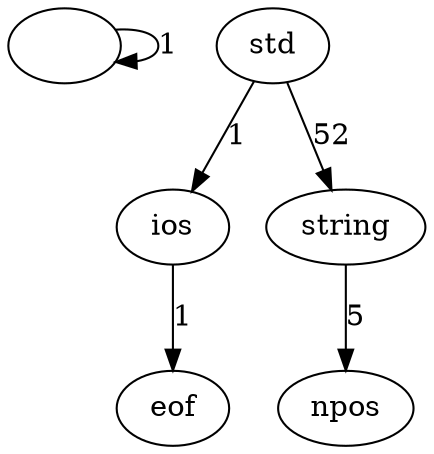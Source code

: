 digraph foo{
""->""[label = "1"];
"ios"->"eof"[label = "1"];
"std"->"ios"[label = "1"];
"std"->"string"[label = "52"];
"string"->"npos"[label = "5"];
}